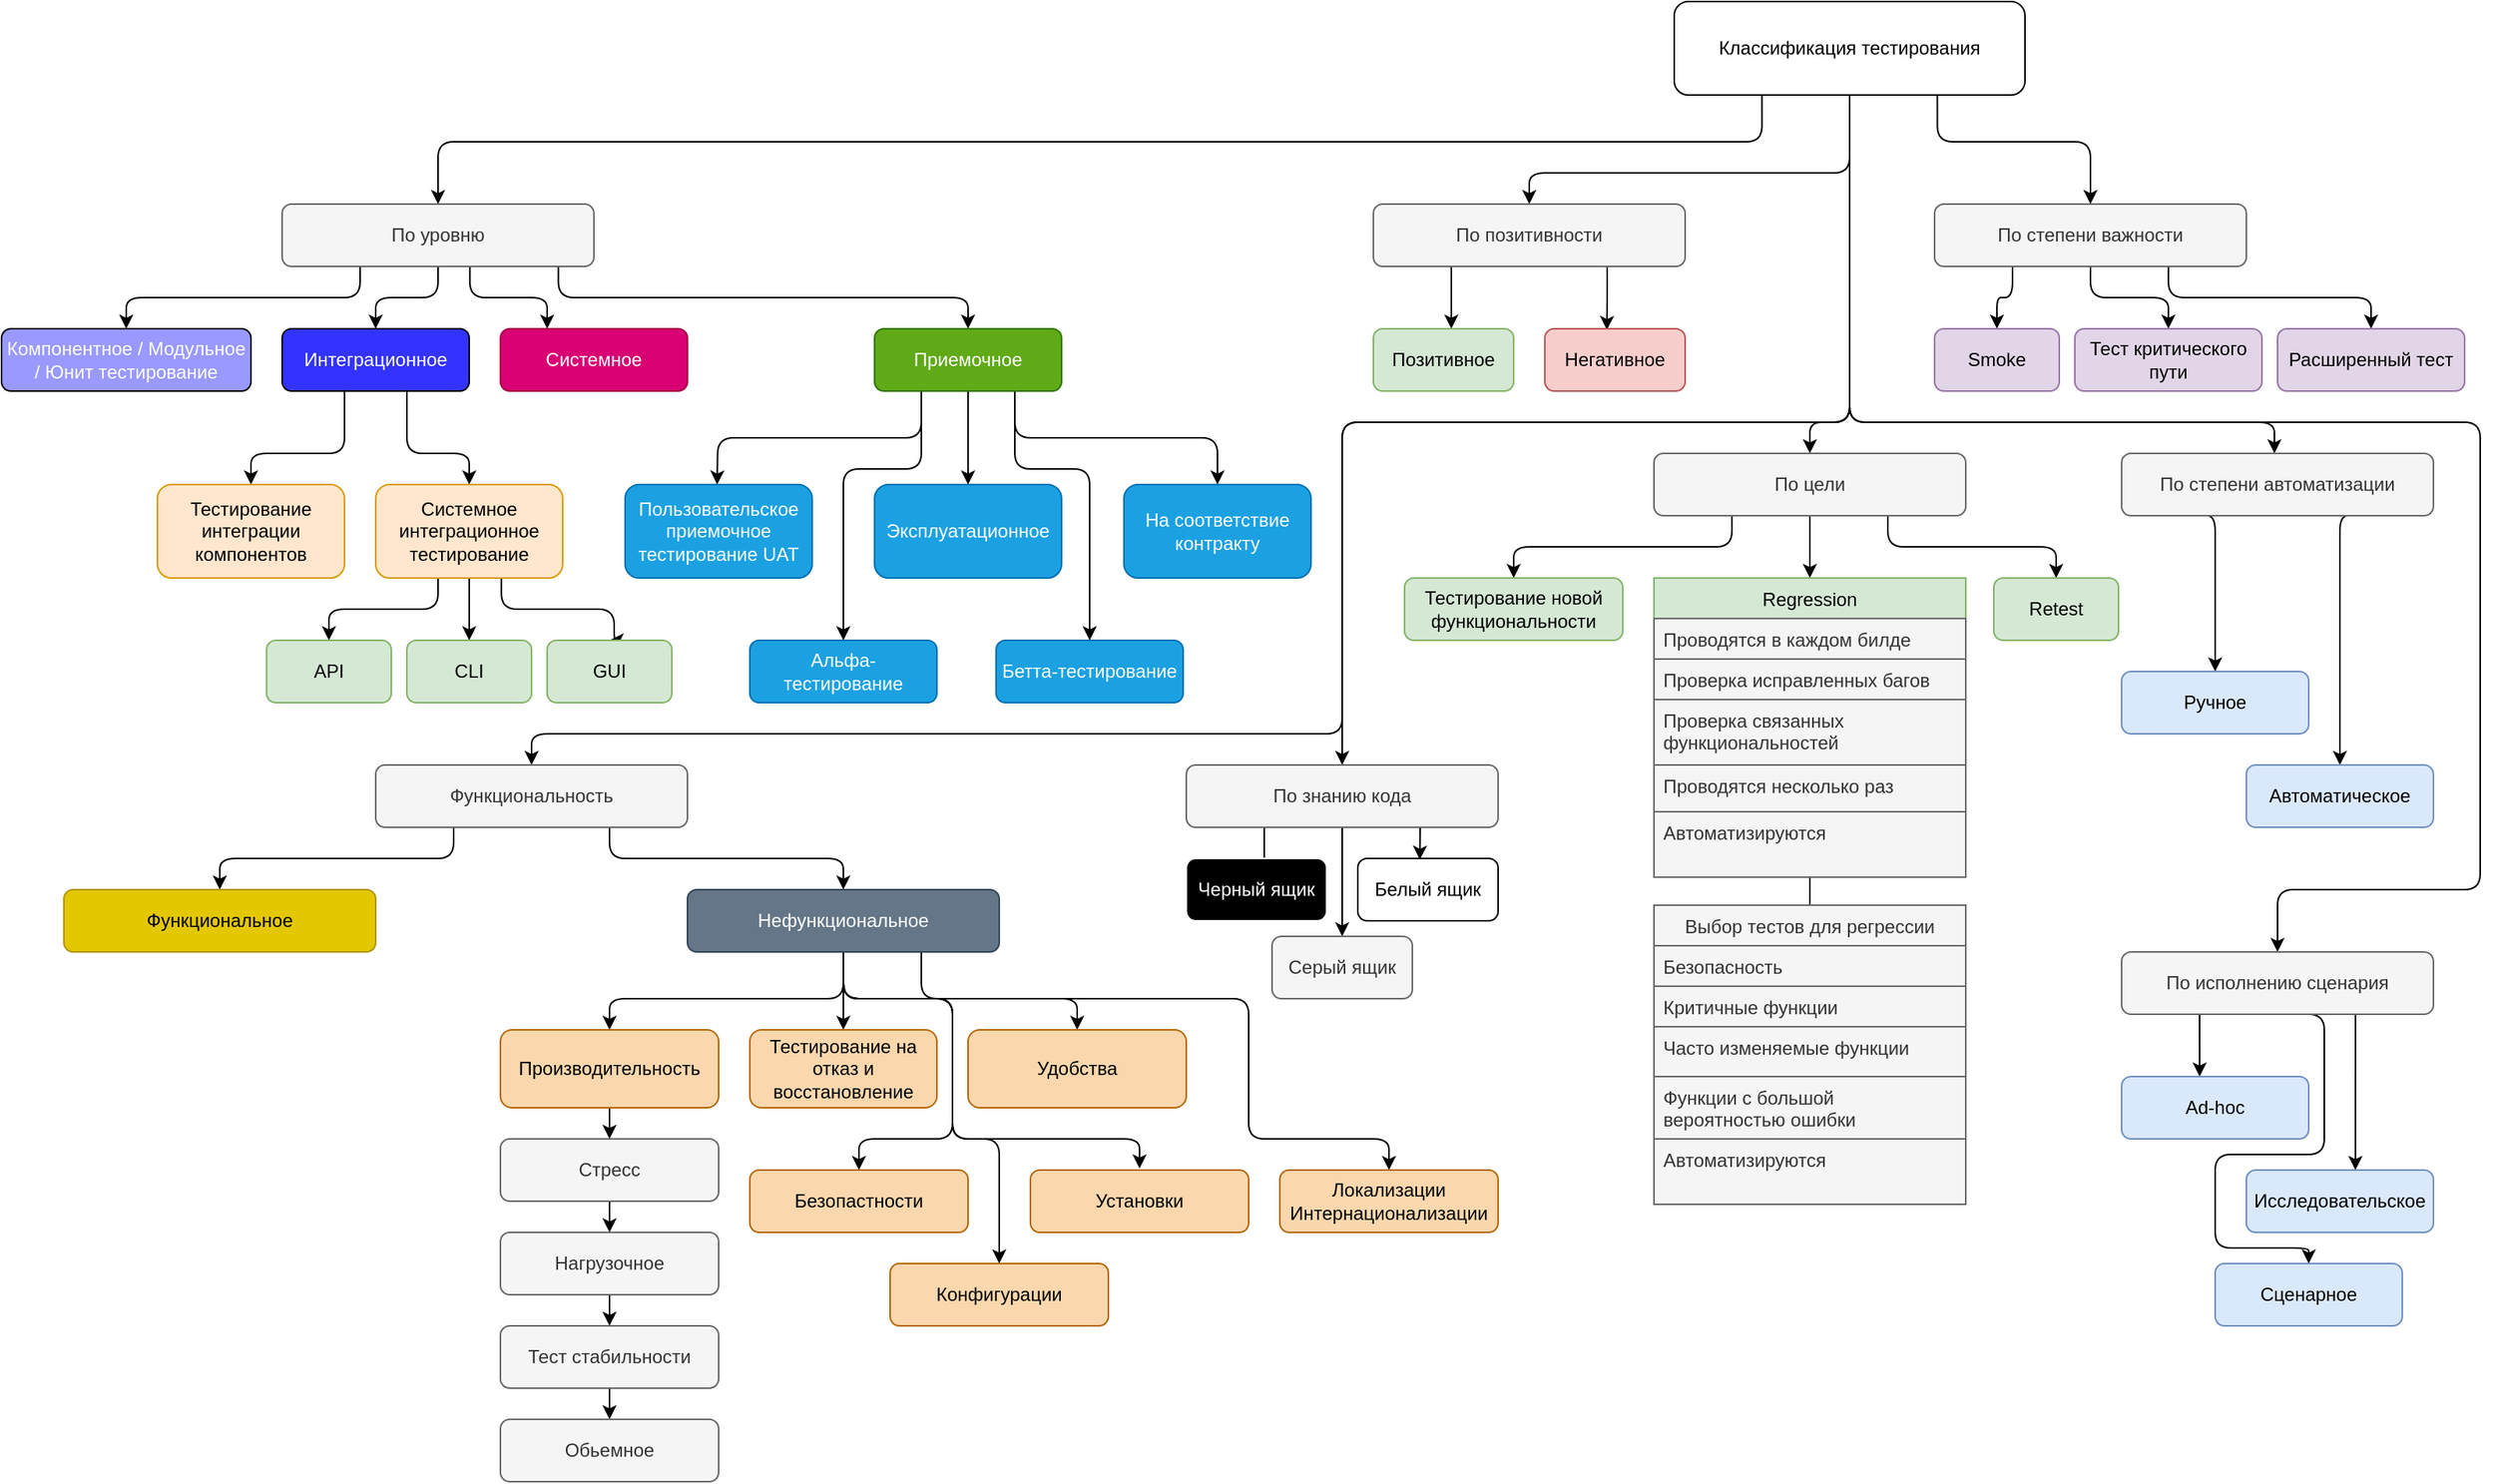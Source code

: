 <mxfile version="20.2.2" type="github">
  <diagram id="81YoFrNnC8OWE1Ijk2aw" name="Page-1">
    <mxGraphModel dx="1830" dy="554" grid="1" gridSize="10" guides="1" tooltips="1" connect="1" arrows="1" fold="1" page="1" pageScale="1" pageWidth="850" pageHeight="1100" math="0" shadow="0">
      <root>
        <mxCell id="0" />
        <mxCell id="1" parent="0" />
        <mxCell id="TF-rLpj3DMXVE8Nql6JV-51" style="edgeStyle=orthogonalEdgeStyle;rounded=1;orthogonalLoop=1;jettySize=auto;html=1;exitX=0.25;exitY=1;exitDx=0;exitDy=0;entryX=0.5;entryY=0;entryDx=0;entryDy=0;fontColor=#FFFFFF;" edge="1" parent="1" source="TF-rLpj3DMXVE8Nql6JV-1" target="TF-rLpj3DMXVE8Nql6JV-2">
          <mxGeometry relative="1" as="geometry">
            <Array as="points">
              <mxPoint x="369" y="120" />
              <mxPoint x="-480" y="120" />
            </Array>
          </mxGeometry>
        </mxCell>
        <mxCell id="TF-rLpj3DMXVE8Nql6JV-52" style="edgeStyle=orthogonalEdgeStyle;rounded=1;orthogonalLoop=1;jettySize=auto;html=1;exitX=0.5;exitY=1;exitDx=0;exitDy=0;entryX=0.5;entryY=0;entryDx=0;entryDy=0;fontColor=#FFFFFF;" edge="1" parent="1" source="TF-rLpj3DMXVE8Nql6JV-1" target="TF-rLpj3DMXVE8Nql6JV-46">
          <mxGeometry relative="1" as="geometry">
            <Array as="points">
              <mxPoint x="426" y="140" />
              <mxPoint x="220" y="140" />
            </Array>
          </mxGeometry>
        </mxCell>
        <mxCell id="TF-rLpj3DMXVE8Nql6JV-60" style="edgeStyle=orthogonalEdgeStyle;rounded=1;orthogonalLoop=1;jettySize=auto;html=1;exitX=0.75;exitY=1;exitDx=0;exitDy=0;fontColor=#FFFFFF;" edge="1" parent="1" source="TF-rLpj3DMXVE8Nql6JV-1" target="TF-rLpj3DMXVE8Nql6JV-53">
          <mxGeometry relative="1" as="geometry">
            <Array as="points">
              <mxPoint x="482" y="120" />
              <mxPoint x="580" y="120" />
            </Array>
          </mxGeometry>
        </mxCell>
        <mxCell id="TF-rLpj3DMXVE8Nql6JV-98" style="edgeStyle=orthogonalEdgeStyle;rounded=1;orthogonalLoop=1;jettySize=auto;html=1;fontColor=#FFFFFF;" edge="1" parent="1" source="TF-rLpj3DMXVE8Nql6JV-1" target="TF-rLpj3DMXVE8Nql6JV-93">
          <mxGeometry relative="1" as="geometry">
            <Array as="points">
              <mxPoint x="426" y="300" />
              <mxPoint x="698" y="300" />
            </Array>
          </mxGeometry>
        </mxCell>
        <mxCell id="TF-rLpj3DMXVE8Nql6JV-115" style="edgeStyle=orthogonalEdgeStyle;rounded=1;orthogonalLoop=1;jettySize=auto;html=1;exitX=0.5;exitY=1;exitDx=0;exitDy=0;fontColor=#FFFFFF;" edge="1" parent="1" source="TF-rLpj3DMXVE8Nql6JV-1" target="TF-rLpj3DMXVE8Nql6JV-109">
          <mxGeometry relative="1" as="geometry">
            <Array as="points">
              <mxPoint x="426" y="300" />
              <mxPoint x="100" y="300" />
            </Array>
          </mxGeometry>
        </mxCell>
        <mxCell id="TF-rLpj3DMXVE8Nql6JV-117" style="edgeStyle=orthogonalEdgeStyle;rounded=1;orthogonalLoop=1;jettySize=auto;html=1;entryX=0.5;entryY=0;entryDx=0;entryDy=0;fontColor=#FFFFFF;" edge="1" parent="1" source="TF-rLpj3DMXVE8Nql6JV-1" target="TF-rLpj3DMXVE8Nql6JV-61">
          <mxGeometry relative="1" as="geometry">
            <Array as="points">
              <mxPoint x="426" y="300" />
              <mxPoint x="400" y="300" />
            </Array>
          </mxGeometry>
        </mxCell>
        <mxCell id="TF-rLpj3DMXVE8Nql6JV-120" style="edgeStyle=orthogonalEdgeStyle;rounded=1;orthogonalLoop=1;jettySize=auto;html=1;entryX=0.5;entryY=0;entryDx=0;entryDy=0;fontColor=#FFFFFF;" edge="1" parent="1" source="TF-rLpj3DMXVE8Nql6JV-1" target="TF-rLpj3DMXVE8Nql6JV-119">
          <mxGeometry relative="1" as="geometry">
            <Array as="points">
              <mxPoint x="426" y="300" />
              <mxPoint x="100" y="300" />
              <mxPoint x="100" y="500" />
              <mxPoint x="-420" y="500" />
            </Array>
          </mxGeometry>
        </mxCell>
        <mxCell id="TF-rLpj3DMXVE8Nql6JV-153" style="edgeStyle=orthogonalEdgeStyle;rounded=1;orthogonalLoop=1;jettySize=auto;html=1;exitX=0.5;exitY=1;exitDx=0;exitDy=0;entryX=0.5;entryY=0;entryDx=0;entryDy=0;fontColor=#FFFFFF;" edge="1" parent="1" source="TF-rLpj3DMXVE8Nql6JV-1" target="TF-rLpj3DMXVE8Nql6JV-148">
          <mxGeometry relative="1" as="geometry">
            <Array as="points">
              <mxPoint x="426" y="300" />
              <mxPoint x="830" y="300" />
              <mxPoint x="830" y="600" />
              <mxPoint x="700" y="600" />
            </Array>
          </mxGeometry>
        </mxCell>
        <mxCell id="TF-rLpj3DMXVE8Nql6JV-1" value="Классификация тестирования" style="rounded=1;whiteSpace=wrap;html=1;" vertex="1" parent="1">
          <mxGeometry x="313" y="30" width="225" height="60" as="geometry" />
        </mxCell>
        <mxCell id="TF-rLpj3DMXVE8Nql6JV-4" value="" style="edgeStyle=orthogonalEdgeStyle;rounded=1;orthogonalLoop=1;jettySize=auto;html=1;exitX=0.25;exitY=1;exitDx=0;exitDy=0;" edge="1" parent="1" source="TF-rLpj3DMXVE8Nql6JV-2" target="TF-rLpj3DMXVE8Nql6JV-3">
          <mxGeometry relative="1" as="geometry" />
        </mxCell>
        <mxCell id="TF-rLpj3DMXVE8Nql6JV-18" style="edgeStyle=orthogonalEdgeStyle;rounded=1;orthogonalLoop=1;jettySize=auto;html=1;exitX=0.5;exitY=1;exitDx=0;exitDy=0;entryX=0.5;entryY=0;entryDx=0;entryDy=0;" edge="1" parent="1" source="TF-rLpj3DMXVE8Nql6JV-2" target="TF-rLpj3DMXVE8Nql6JV-5">
          <mxGeometry relative="1" as="geometry" />
        </mxCell>
        <mxCell id="TF-rLpj3DMXVE8Nql6JV-33" style="edgeStyle=orthogonalEdgeStyle;rounded=1;orthogonalLoop=1;jettySize=auto;html=1;exitX=0.602;exitY=1.006;exitDx=0;exitDy=0;fontColor=#FFFFFF;exitPerimeter=0;" edge="1" parent="1" source="TF-rLpj3DMXVE8Nql6JV-2" target="TF-rLpj3DMXVE8Nql6JV-7">
          <mxGeometry relative="1" as="geometry">
            <Array as="points">
              <mxPoint x="-460" y="220" />
              <mxPoint x="-410" y="220" />
            </Array>
          </mxGeometry>
        </mxCell>
        <mxCell id="TF-rLpj3DMXVE8Nql6JV-34" style="edgeStyle=orthogonalEdgeStyle;rounded=1;orthogonalLoop=1;jettySize=auto;html=1;exitX=0.886;exitY=1.006;exitDx=0;exitDy=0;entryX=0.5;entryY=0;entryDx=0;entryDy=0;fontColor=#FFFFFF;exitPerimeter=0;" edge="1" parent="1" source="TF-rLpj3DMXVE8Nql6JV-2" target="TF-rLpj3DMXVE8Nql6JV-31">
          <mxGeometry relative="1" as="geometry" />
        </mxCell>
        <mxCell id="TF-rLpj3DMXVE8Nql6JV-2" value="По уровню" style="rounded=1;whiteSpace=wrap;html=1;fillColor=#f5f5f5;fontColor=#333333;strokeColor=#666666;" vertex="1" parent="1">
          <mxGeometry x="-580" y="160" width="200" height="40" as="geometry" />
        </mxCell>
        <mxCell id="TF-rLpj3DMXVE8Nql6JV-3" value="Компонентное / Модульное / Юнит тестирование" style="whiteSpace=wrap;html=1;rounded=1;fillColor=#9999FF;fontColor=#FFFFFF;" vertex="1" parent="1">
          <mxGeometry x="-760" y="240" width="160" height="40" as="geometry" />
        </mxCell>
        <mxCell id="TF-rLpj3DMXVE8Nql6JV-21" value="" style="edgeStyle=orthogonalEdgeStyle;rounded=1;orthogonalLoop=1;jettySize=auto;html=1;" edge="1" parent="1" source="TF-rLpj3DMXVE8Nql6JV-5" target="TF-rLpj3DMXVE8Nql6JV-20">
          <mxGeometry relative="1" as="geometry">
            <Array as="points">
              <mxPoint x="-540" y="320" />
              <mxPoint x="-600" y="320" />
            </Array>
          </mxGeometry>
        </mxCell>
        <mxCell id="TF-rLpj3DMXVE8Nql6JV-23" value="" style="edgeStyle=orthogonalEdgeStyle;rounded=1;orthogonalLoop=1;jettySize=auto;html=1;" edge="1" parent="1" source="TF-rLpj3DMXVE8Nql6JV-5" target="TF-rLpj3DMXVE8Nql6JV-22">
          <mxGeometry relative="1" as="geometry">
            <Array as="points">
              <mxPoint x="-500" y="320" />
              <mxPoint x="-460" y="320" />
            </Array>
          </mxGeometry>
        </mxCell>
        <mxCell id="TF-rLpj3DMXVE8Nql6JV-5" value="Интеграционное" style="whiteSpace=wrap;html=1;rounded=1;fillColor=#3333FF;fontColor=#FFFFFF;" vertex="1" parent="1">
          <mxGeometry x="-580" y="240" width="120" height="40" as="geometry" />
        </mxCell>
        <mxCell id="TF-rLpj3DMXVE8Nql6JV-7" value="Системное" style="whiteSpace=wrap;html=1;rounded=1;fillColor=#d80073;fontColor=#ffffff;strokeColor=#A50040;" vertex="1" parent="1">
          <mxGeometry x="-440" y="240" width="120" height="40" as="geometry" />
        </mxCell>
        <mxCell id="TF-rLpj3DMXVE8Nql6JV-9" style="edgeStyle=orthogonalEdgeStyle;rounded=0;orthogonalLoop=1;jettySize=auto;html=1;exitX=0.5;exitY=1;exitDx=0;exitDy=0;" edge="1" parent="1" source="TF-rLpj3DMXVE8Nql6JV-3" target="TF-rLpj3DMXVE8Nql6JV-3">
          <mxGeometry relative="1" as="geometry" />
        </mxCell>
        <mxCell id="TF-rLpj3DMXVE8Nql6JV-20" value="Тестирование интеграции компонентов" style="whiteSpace=wrap;html=1;rounded=1;fillColor=#ffe6cc;strokeColor=#d79b00;" vertex="1" parent="1">
          <mxGeometry x="-660" y="340" width="120" height="60" as="geometry" />
        </mxCell>
        <mxCell id="TF-rLpj3DMXVE8Nql6JV-25" value="" style="edgeStyle=orthogonalEdgeStyle;rounded=1;orthogonalLoop=1;jettySize=auto;html=1;" edge="1" parent="1" source="TF-rLpj3DMXVE8Nql6JV-22" target="TF-rLpj3DMXVE8Nql6JV-24">
          <mxGeometry relative="1" as="geometry">
            <Array as="points">
              <mxPoint x="-480" y="420" />
              <mxPoint x="-550" y="420" />
            </Array>
          </mxGeometry>
        </mxCell>
        <mxCell id="TF-rLpj3DMXVE8Nql6JV-27" value="" style="edgeStyle=orthogonalEdgeStyle;rounded=1;orthogonalLoop=1;jettySize=auto;html=1;fontColor=#FFFFFF;" edge="1" parent="1" source="TF-rLpj3DMXVE8Nql6JV-22" target="TF-rLpj3DMXVE8Nql6JV-26">
          <mxGeometry relative="1" as="geometry" />
        </mxCell>
        <mxCell id="TF-rLpj3DMXVE8Nql6JV-29" style="edgeStyle=orthogonalEdgeStyle;rounded=1;orthogonalLoop=1;jettySize=auto;html=1;exitX=0.672;exitY=0.989;exitDx=0;exitDy=0;entryX=0.5;entryY=0;entryDx=0;entryDy=0;fontColor=#FFFFFF;exitPerimeter=0;" edge="1" parent="1" source="TF-rLpj3DMXVE8Nql6JV-22" target="TF-rLpj3DMXVE8Nql6JV-28">
          <mxGeometry relative="1" as="geometry">
            <Array as="points">
              <mxPoint x="-439" y="420" />
              <mxPoint x="-367" y="420" />
            </Array>
          </mxGeometry>
        </mxCell>
        <mxCell id="TF-rLpj3DMXVE8Nql6JV-22" value="Системное интеграционное тестирование" style="whiteSpace=wrap;html=1;rounded=1;fillColor=#ffe6cc;strokeColor=#d79b00;" vertex="1" parent="1">
          <mxGeometry x="-520" y="340" width="120" height="60" as="geometry" />
        </mxCell>
        <mxCell id="TF-rLpj3DMXVE8Nql6JV-24" value="API" style="whiteSpace=wrap;html=1;rounded=1;fillColor=#d5e8d4;strokeColor=#82b366;" vertex="1" parent="1">
          <mxGeometry x="-590" y="440" width="80" height="40" as="geometry" />
        </mxCell>
        <mxCell id="TF-rLpj3DMXVE8Nql6JV-26" value="CLI" style="whiteSpace=wrap;html=1;rounded=1;fillColor=#d5e8d4;strokeColor=#82b366;" vertex="1" parent="1">
          <mxGeometry x="-500" y="440" width="80" height="40" as="geometry" />
        </mxCell>
        <mxCell id="TF-rLpj3DMXVE8Nql6JV-28" value="GUI" style="whiteSpace=wrap;html=1;rounded=1;fillColor=#d5e8d4;strokeColor=#82b366;" vertex="1" parent="1">
          <mxGeometry x="-410" y="440" width="80" height="40" as="geometry" />
        </mxCell>
        <mxCell id="TF-rLpj3DMXVE8Nql6JV-38" style="edgeStyle=orthogonalEdgeStyle;rounded=1;orthogonalLoop=1;jettySize=auto;html=1;exitX=0.25;exitY=1;exitDx=0;exitDy=0;entryX=0.5;entryY=0;entryDx=0;entryDy=0;fontColor=#FFFFFF;" edge="1" parent="1" source="TF-rLpj3DMXVE8Nql6JV-31">
          <mxGeometry relative="1" as="geometry">
            <mxPoint x="-301.0" y="340" as="targetPoint" />
          </mxGeometry>
        </mxCell>
        <mxCell id="TF-rLpj3DMXVE8Nql6JV-39" style="edgeStyle=orthogonalEdgeStyle;rounded=1;orthogonalLoop=1;jettySize=auto;html=1;exitX=0.5;exitY=1;exitDx=0;exitDy=0;fontColor=#FFFFFF;" edge="1" parent="1" source="TF-rLpj3DMXVE8Nql6JV-31" target="TF-rLpj3DMXVE8Nql6JV-37">
          <mxGeometry relative="1" as="geometry" />
        </mxCell>
        <mxCell id="TF-rLpj3DMXVE8Nql6JV-41" style="edgeStyle=orthogonalEdgeStyle;rounded=1;orthogonalLoop=1;jettySize=auto;html=1;exitX=0.75;exitY=1;exitDx=0;exitDy=0;entryX=0.5;entryY=0;entryDx=0;entryDy=0;fontColor=#FFFFFF;" edge="1" parent="1" source="TF-rLpj3DMXVE8Nql6JV-31" target="TF-rLpj3DMXVE8Nql6JV-40">
          <mxGeometry relative="1" as="geometry" />
        </mxCell>
        <mxCell id="TF-rLpj3DMXVE8Nql6JV-44" style="edgeStyle=orthogonalEdgeStyle;rounded=1;orthogonalLoop=1;jettySize=auto;html=1;exitX=0.25;exitY=1;exitDx=0;exitDy=0;entryX=0.5;entryY=0;entryDx=0;entryDy=0;fontColor=#FFFFFF;" edge="1" parent="1" source="TF-rLpj3DMXVE8Nql6JV-31" target="TF-rLpj3DMXVE8Nql6JV-42">
          <mxGeometry relative="1" as="geometry">
            <Array as="points">
              <mxPoint x="-170" y="330" />
              <mxPoint x="-220" y="330" />
            </Array>
          </mxGeometry>
        </mxCell>
        <mxCell id="TF-rLpj3DMXVE8Nql6JV-45" style="edgeStyle=orthogonalEdgeStyle;rounded=1;orthogonalLoop=1;jettySize=auto;html=1;exitX=0.75;exitY=1;exitDx=0;exitDy=0;entryX=0.5;entryY=0;entryDx=0;entryDy=0;fontColor=#FFFFFF;" edge="1" parent="1" source="TF-rLpj3DMXVE8Nql6JV-31" target="TF-rLpj3DMXVE8Nql6JV-43">
          <mxGeometry relative="1" as="geometry">
            <Array as="points">
              <mxPoint x="-110" y="330" />
              <mxPoint x="-62" y="330" />
            </Array>
          </mxGeometry>
        </mxCell>
        <mxCell id="TF-rLpj3DMXVE8Nql6JV-31" value="Приемочное" style="whiteSpace=wrap;html=1;rounded=1;fillColor=#60a917;fontColor=#ffffff;strokeColor=#2D7600;" vertex="1" parent="1">
          <mxGeometry x="-200" y="240" width="120" height="40" as="geometry" />
        </mxCell>
        <mxCell id="TF-rLpj3DMXVE8Nql6JV-35" value="Пользовательское приемочное тестирование UAT" style="whiteSpace=wrap;html=1;fillColor=#1ba1e2;rounded=1;strokeColor=#006EAF;fontColor=#ffffff;" vertex="1" parent="1">
          <mxGeometry x="-360" y="340" width="120" height="60" as="geometry" />
        </mxCell>
        <mxCell id="TF-rLpj3DMXVE8Nql6JV-37" value="Эксплуатационное" style="whiteSpace=wrap;html=1;fillColor=#1ba1e2;rounded=1;strokeColor=#006EAF;fontColor=#ffffff;" vertex="1" parent="1">
          <mxGeometry x="-200" y="340" width="120" height="60" as="geometry" />
        </mxCell>
        <mxCell id="TF-rLpj3DMXVE8Nql6JV-40" value="На соответствие контракту" style="whiteSpace=wrap;html=1;fillColor=#1ba1e2;rounded=1;strokeColor=#006EAF;fontColor=#ffffff;" vertex="1" parent="1">
          <mxGeometry x="-40" y="340" width="120" height="60" as="geometry" />
        </mxCell>
        <mxCell id="TF-rLpj3DMXVE8Nql6JV-42" value="Альфа-тестирование" style="whiteSpace=wrap;html=1;fillColor=#1ba1e2;rounded=1;strokeColor=#006EAF;fontColor=#ffffff;" vertex="1" parent="1">
          <mxGeometry x="-280" y="440" width="120" height="40" as="geometry" />
        </mxCell>
        <mxCell id="TF-rLpj3DMXVE8Nql6JV-43" value="Бетта-тестирование" style="whiteSpace=wrap;html=1;fillColor=#1ba1e2;rounded=1;strokeColor=#006EAF;fontColor=#ffffff;" vertex="1" parent="1">
          <mxGeometry x="-122" y="440" width="120" height="40" as="geometry" />
        </mxCell>
        <mxCell id="TF-rLpj3DMXVE8Nql6JV-48" value="" style="edgeStyle=orthogonalEdgeStyle;rounded=1;orthogonalLoop=1;jettySize=auto;html=1;fontColor=#FFFFFF;exitX=0.25;exitY=1;exitDx=0;exitDy=0;" edge="1" parent="1" source="TF-rLpj3DMXVE8Nql6JV-46" target="TF-rLpj3DMXVE8Nql6JV-47">
          <mxGeometry relative="1" as="geometry">
            <Array as="points">
              <mxPoint x="170" y="230" />
              <mxPoint x="170" y="230" />
            </Array>
          </mxGeometry>
        </mxCell>
        <mxCell id="TF-rLpj3DMXVE8Nql6JV-103" style="edgeStyle=orthogonalEdgeStyle;rounded=1;orthogonalLoop=1;jettySize=auto;html=1;exitX=0.75;exitY=1;exitDx=0;exitDy=0;entryX=0.442;entryY=0.02;entryDx=0;entryDy=0;entryPerimeter=0;fontColor=#FFFFFF;" edge="1" parent="1" source="TF-rLpj3DMXVE8Nql6JV-46" target="TF-rLpj3DMXVE8Nql6JV-49">
          <mxGeometry relative="1" as="geometry" />
        </mxCell>
        <mxCell id="TF-rLpj3DMXVE8Nql6JV-46" value="По позитивности" style="rounded=1;whiteSpace=wrap;html=1;fillColor=#f5f5f5;fontColor=#333333;strokeColor=#666666;" vertex="1" parent="1">
          <mxGeometry x="120" y="160" width="200" height="40" as="geometry" />
        </mxCell>
        <mxCell id="TF-rLpj3DMXVE8Nql6JV-47" value="Позитивное" style="whiteSpace=wrap;html=1;fillColor=#d5e8d4;strokeColor=#82b366;rounded=1;" vertex="1" parent="1">
          <mxGeometry x="120" y="240" width="90" height="40" as="geometry" />
        </mxCell>
        <mxCell id="TF-rLpj3DMXVE8Nql6JV-49" value="Негативное" style="whiteSpace=wrap;html=1;fillColor=#f8cecc;strokeColor=#b85450;rounded=1;" vertex="1" parent="1">
          <mxGeometry x="230" y="240" width="90" height="40" as="geometry" />
        </mxCell>
        <mxCell id="TF-rLpj3DMXVE8Nql6JV-58" style="edgeStyle=orthogonalEdgeStyle;rounded=1;orthogonalLoop=1;jettySize=auto;html=1;exitX=0.5;exitY=1;exitDx=0;exitDy=0;entryX=0.5;entryY=0;entryDx=0;entryDy=0;fontColor=#FFFFFF;" edge="1" parent="1" source="TF-rLpj3DMXVE8Nql6JV-53" target="TF-rLpj3DMXVE8Nql6JV-55">
          <mxGeometry relative="1" as="geometry" />
        </mxCell>
        <mxCell id="TF-rLpj3DMXVE8Nql6JV-59" style="edgeStyle=orthogonalEdgeStyle;rounded=1;orthogonalLoop=1;jettySize=auto;html=1;exitX=0.75;exitY=1;exitDx=0;exitDy=0;fontColor=#FFFFFF;" edge="1" parent="1" source="TF-rLpj3DMXVE8Nql6JV-53" target="TF-rLpj3DMXVE8Nql6JV-56">
          <mxGeometry relative="1" as="geometry" />
        </mxCell>
        <mxCell id="TF-rLpj3DMXVE8Nql6JV-104" style="edgeStyle=orthogonalEdgeStyle;rounded=1;orthogonalLoop=1;jettySize=auto;html=1;exitX=0.25;exitY=1;exitDx=0;exitDy=0;entryX=0.5;entryY=0;entryDx=0;entryDy=0;fontColor=#FFFFFF;" edge="1" parent="1" source="TF-rLpj3DMXVE8Nql6JV-53" target="TF-rLpj3DMXVE8Nql6JV-54">
          <mxGeometry relative="1" as="geometry" />
        </mxCell>
        <mxCell id="TF-rLpj3DMXVE8Nql6JV-53" value="По степени важности" style="rounded=1;whiteSpace=wrap;html=1;fillColor=#f5f5f5;fontColor=#333333;strokeColor=#666666;" vertex="1" parent="1">
          <mxGeometry x="480" y="160" width="200" height="40" as="geometry" />
        </mxCell>
        <mxCell id="TF-rLpj3DMXVE8Nql6JV-54" value="Smoke" style="whiteSpace=wrap;html=1;fillColor=#e1d5e7;strokeColor=#9673a6;rounded=1;" vertex="1" parent="1">
          <mxGeometry x="480" y="240" width="80" height="40" as="geometry" />
        </mxCell>
        <mxCell id="TF-rLpj3DMXVE8Nql6JV-55" value="Тест критического пути" style="whiteSpace=wrap;html=1;fillColor=#e1d5e7;strokeColor=#9673a6;rounded=1;" vertex="1" parent="1">
          <mxGeometry x="570" y="240" width="120" height="40" as="geometry" />
        </mxCell>
        <mxCell id="TF-rLpj3DMXVE8Nql6JV-56" value="Расширенный тест" style="whiteSpace=wrap;html=1;fillColor=#e1d5e7;strokeColor=#9673a6;rounded=1;" vertex="1" parent="1">
          <mxGeometry x="700" y="240" width="120" height="40" as="geometry" />
        </mxCell>
        <mxCell id="TF-rLpj3DMXVE8Nql6JV-64" style="edgeStyle=orthogonalEdgeStyle;rounded=1;orthogonalLoop=1;jettySize=auto;html=1;exitX=0.25;exitY=1;exitDx=0;exitDy=0;entryX=0.5;entryY=0;entryDx=0;entryDy=0;fontColor=#FFFFFF;" edge="1" parent="1" source="TF-rLpj3DMXVE8Nql6JV-61" target="TF-rLpj3DMXVE8Nql6JV-62">
          <mxGeometry relative="1" as="geometry" />
        </mxCell>
        <mxCell id="TF-rLpj3DMXVE8Nql6JV-90" style="edgeStyle=orthogonalEdgeStyle;rounded=1;orthogonalLoop=1;jettySize=auto;html=1;exitX=0.75;exitY=1;exitDx=0;exitDy=0;fontColor=#FFFFFF;entryX=0.5;entryY=0;entryDx=0;entryDy=0;" edge="1" parent="1" source="TF-rLpj3DMXVE8Nql6JV-61" target="TF-rLpj3DMXVE8Nql6JV-91">
          <mxGeometry relative="1" as="geometry">
            <mxPoint x="620" y="400.0" as="targetPoint" />
          </mxGeometry>
        </mxCell>
        <mxCell id="TF-rLpj3DMXVE8Nql6JV-118" style="edgeStyle=orthogonalEdgeStyle;rounded=1;orthogonalLoop=1;jettySize=auto;html=1;exitX=0.5;exitY=1;exitDx=0;exitDy=0;fontColor=#FFFFFF;" edge="1" parent="1" source="TF-rLpj3DMXVE8Nql6JV-61" target="TF-rLpj3DMXVE8Nql6JV-70">
          <mxGeometry relative="1" as="geometry" />
        </mxCell>
        <mxCell id="TF-rLpj3DMXVE8Nql6JV-61" value="По цели" style="rounded=1;whiteSpace=wrap;html=1;fillColor=#f5f5f5;fontColor=#333333;strokeColor=#666666;" vertex="1" parent="1">
          <mxGeometry x="300" y="320" width="200" height="40" as="geometry" />
        </mxCell>
        <mxCell id="TF-rLpj3DMXVE8Nql6JV-62" value="Тестирование новой функциональности" style="whiteSpace=wrap;html=1;fillColor=#d5e8d4;strokeColor=#82b366;rounded=1;" vertex="1" parent="1">
          <mxGeometry x="140" y="400" width="140" height="40" as="geometry" />
        </mxCell>
        <mxCell id="TF-rLpj3DMXVE8Nql6JV-77" value="" style="edgeStyle=orthogonalEdgeStyle;rounded=1;orthogonalLoop=1;jettySize=auto;html=1;fontColor=#FFFFFF;" edge="1" parent="1" source="TF-rLpj3DMXVE8Nql6JV-70">
          <mxGeometry relative="1" as="geometry">
            <mxPoint x="400.048" y="610" as="targetPoint" />
          </mxGeometry>
        </mxCell>
        <mxCell id="TF-rLpj3DMXVE8Nql6JV-70" value="Regression" style="swimlane;fontStyle=0;childLayout=stackLayout;horizontal=1;startSize=26;fillColor=#d5e8d4;horizontalStack=0;resizeParent=1;resizeParentMax=0;resizeLast=0;collapsible=1;marginBottom=0;strokeColor=#82b366;" vertex="1" parent="1">
          <mxGeometry x="300" y="400" width="200" height="192" as="geometry">
            <mxRectangle x="320" y="400" width="100" height="30" as="alternateBounds" />
          </mxGeometry>
        </mxCell>
        <mxCell id="TF-rLpj3DMXVE8Nql6JV-71" value="Проводятся в каждом билде" style="text;align=left;verticalAlign=top;spacingLeft=4;spacingRight=4;overflow=hidden;rotatable=0;points=[[0,0.5],[1,0.5]];portConstraint=eastwest;fillColor=#f5f5f5;fontColor=#333333;strokeColor=#666666;" vertex="1" parent="TF-rLpj3DMXVE8Nql6JV-70">
          <mxGeometry y="26" width="200" height="26" as="geometry" />
        </mxCell>
        <mxCell id="TF-rLpj3DMXVE8Nql6JV-72" value="Проверка исправленных багов" style="text;align=left;verticalAlign=top;spacingLeft=4;spacingRight=4;overflow=hidden;rotatable=0;points=[[0,0.5],[1,0.5]];portConstraint=eastwest;fillColor=#f5f5f5;fontColor=#333333;strokeColor=#666666;" vertex="1" parent="TF-rLpj3DMXVE8Nql6JV-70">
          <mxGeometry y="52" width="200" height="26" as="geometry" />
        </mxCell>
        <mxCell id="TF-rLpj3DMXVE8Nql6JV-73" value="Проверка связанных &#xa;функциональностей" style="text;align=left;verticalAlign=top;spacingLeft=4;spacingRight=4;overflow=hidden;rotatable=0;points=[[0,0.5],[1,0.5]];portConstraint=eastwest;fillColor=#f5f5f5;fontColor=#333333;strokeColor=#666666;" vertex="1" parent="TF-rLpj3DMXVE8Nql6JV-70">
          <mxGeometry y="78" width="200" height="42" as="geometry" />
        </mxCell>
        <mxCell id="TF-rLpj3DMXVE8Nql6JV-74" value="Проводятся несколько раз" style="text;align=left;verticalAlign=top;spacingLeft=4;spacingRight=4;overflow=hidden;rotatable=0;points=[[0,0.5],[1,0.5]];portConstraint=eastwest;fillColor=#f5f5f5;fontColor=#333333;strokeColor=#666666;" vertex="1" parent="TF-rLpj3DMXVE8Nql6JV-70">
          <mxGeometry y="120" width="200" height="30" as="geometry" />
        </mxCell>
        <mxCell id="TF-rLpj3DMXVE8Nql6JV-75" value="Автоматизируются" style="text;align=left;verticalAlign=top;spacingLeft=4;spacingRight=4;overflow=hidden;rotatable=0;points=[[0,0.5],[1,0.5]];portConstraint=eastwest;fillColor=#f5f5f5;fontColor=#333333;strokeColor=#666666;" vertex="1" parent="TF-rLpj3DMXVE8Nql6JV-70">
          <mxGeometry y="150" width="200" height="42" as="geometry" />
        </mxCell>
        <mxCell id="TF-rLpj3DMXVE8Nql6JV-84" value="Выбор тестов для регрессии" style="swimlane;fontStyle=0;childLayout=stackLayout;horizontal=1;startSize=26;fillColor=#f5f5f5;horizontalStack=0;resizeParent=1;resizeParentMax=0;resizeLast=0;collapsible=1;marginBottom=0;fontColor=#333333;strokeColor=#666666;" vertex="1" parent="1">
          <mxGeometry x="300" y="610" width="200" height="192" as="geometry">
            <mxRectangle x="320" y="400" width="100" height="30" as="alternateBounds" />
          </mxGeometry>
        </mxCell>
        <mxCell id="TF-rLpj3DMXVE8Nql6JV-85" value="Безопасность" style="text;align=left;verticalAlign=top;spacingLeft=4;spacingRight=4;overflow=hidden;rotatable=0;points=[[0,0.5],[1,0.5]];portConstraint=eastwest;fillColor=#f5f5f5;fontColor=#333333;strokeColor=#666666;" vertex="1" parent="TF-rLpj3DMXVE8Nql6JV-84">
          <mxGeometry y="26" width="200" height="26" as="geometry" />
        </mxCell>
        <mxCell id="TF-rLpj3DMXVE8Nql6JV-86" value="Критичные функции" style="text;align=left;verticalAlign=top;spacingLeft=4;spacingRight=4;overflow=hidden;rotatable=0;points=[[0,0.5],[1,0.5]];portConstraint=eastwest;fillColor=#f5f5f5;fontColor=#333333;strokeColor=#666666;" vertex="1" parent="TF-rLpj3DMXVE8Nql6JV-84">
          <mxGeometry y="52" width="200" height="26" as="geometry" />
        </mxCell>
        <mxCell id="TF-rLpj3DMXVE8Nql6JV-87" value="Часто изменяемые функции" style="text;align=left;verticalAlign=top;spacingLeft=4;spacingRight=4;overflow=hidden;rotatable=0;points=[[0,0.5],[1,0.5]];portConstraint=eastwest;fillColor=#f5f5f5;fontColor=#333333;strokeColor=#666666;" vertex="1" parent="TF-rLpj3DMXVE8Nql6JV-84">
          <mxGeometry y="78" width="200" height="32" as="geometry" />
        </mxCell>
        <mxCell id="TF-rLpj3DMXVE8Nql6JV-88" value="Функции с большой вероятностью ошибки" style="text;align=left;verticalAlign=top;spacingLeft=4;spacingRight=4;overflow=hidden;rotatable=0;points=[[0,0.5],[1,0.5]];portConstraint=eastwest;fillColor=#f5f5f5;fontColor=#333333;strokeColor=#666666;whiteSpace=wrap;" vertex="1" parent="TF-rLpj3DMXVE8Nql6JV-84">
          <mxGeometry y="110" width="200" height="40" as="geometry" />
        </mxCell>
        <mxCell id="TF-rLpj3DMXVE8Nql6JV-89" value="Автоматизируются" style="text;align=left;verticalAlign=top;spacingLeft=4;spacingRight=4;overflow=hidden;rotatable=0;points=[[0,0.5],[1,0.5]];portConstraint=eastwest;fillColor=#f5f5f5;fontColor=#333333;strokeColor=#666666;" vertex="1" parent="TF-rLpj3DMXVE8Nql6JV-84">
          <mxGeometry y="150" width="200" height="42" as="geometry" />
        </mxCell>
        <mxCell id="TF-rLpj3DMXVE8Nql6JV-91" value="Retest" style="rounded=1;whiteSpace=wrap;html=1;fillColor=#d5e8d4;strokeColor=#82b366;" vertex="1" parent="1">
          <mxGeometry x="518" y="400" width="80" height="40" as="geometry" />
        </mxCell>
        <mxCell id="TF-rLpj3DMXVE8Nql6JV-105" style="edgeStyle=orthogonalEdgeStyle;rounded=1;orthogonalLoop=1;jettySize=auto;html=1;exitX=0.75;exitY=1;exitDx=0;exitDy=0;entryX=0.5;entryY=0;entryDx=0;entryDy=0;fontColor=#FFFFFF;" edge="1" parent="1" source="TF-rLpj3DMXVE8Nql6JV-93" target="TF-rLpj3DMXVE8Nql6JV-95">
          <mxGeometry relative="1" as="geometry">
            <Array as="points">
              <mxPoint x="740" y="360" />
            </Array>
          </mxGeometry>
        </mxCell>
        <mxCell id="TF-rLpj3DMXVE8Nql6JV-106" style="edgeStyle=orthogonalEdgeStyle;rounded=1;orthogonalLoop=1;jettySize=auto;html=1;exitX=0.25;exitY=1;exitDx=0;exitDy=0;fontColor=#FFFFFF;" edge="1" parent="1" source="TF-rLpj3DMXVE8Nql6JV-93" target="TF-rLpj3DMXVE8Nql6JV-94">
          <mxGeometry relative="1" as="geometry">
            <Array as="points">
              <mxPoint x="660" y="360" />
            </Array>
          </mxGeometry>
        </mxCell>
        <mxCell id="TF-rLpj3DMXVE8Nql6JV-93" value="По степени автоматизации" style="rounded=1;whiteSpace=wrap;html=1;fillColor=#f5f5f5;fontColor=#333333;strokeColor=#666666;" vertex="1" parent="1">
          <mxGeometry x="600" y="320" width="200" height="40" as="geometry" />
        </mxCell>
        <mxCell id="TF-rLpj3DMXVE8Nql6JV-94" value="Ручное" style="whiteSpace=wrap;html=1;fillColor=#dae8fc;strokeColor=#6c8ebf;rounded=1;" vertex="1" parent="1">
          <mxGeometry x="600" y="460" width="120" height="40" as="geometry" />
        </mxCell>
        <mxCell id="TF-rLpj3DMXVE8Nql6JV-95" value="Автоматическое" style="whiteSpace=wrap;html=1;fillColor=#dae8fc;strokeColor=#6c8ebf;rounded=1;" vertex="1" parent="1">
          <mxGeometry x="680" y="520" width="120" height="40" as="geometry" />
        </mxCell>
        <mxCell id="TF-rLpj3DMXVE8Nql6JV-107" value="" style="edgeStyle=orthogonalEdgeStyle;rounded=1;orthogonalLoop=1;jettySize=auto;html=1;fontColor=#FFFFFF;exitX=0.25;exitY=1;exitDx=0;exitDy=0;" edge="1" parent="1" source="TF-rLpj3DMXVE8Nql6JV-109">
          <mxGeometry relative="1" as="geometry">
            <Array as="points">
              <mxPoint x="50" y="590" />
              <mxPoint x="50" y="590" />
            </Array>
            <mxPoint x="50.0" y="600" as="targetPoint" />
          </mxGeometry>
        </mxCell>
        <mxCell id="TF-rLpj3DMXVE8Nql6JV-108" style="edgeStyle=orthogonalEdgeStyle;rounded=1;orthogonalLoop=1;jettySize=auto;html=1;exitX=0.75;exitY=1;exitDx=0;exitDy=0;entryX=0.442;entryY=0.02;entryDx=0;entryDy=0;entryPerimeter=0;fontColor=#FFFFFF;" edge="1" parent="1" source="TF-rLpj3DMXVE8Nql6JV-109" target="TF-rLpj3DMXVE8Nql6JV-111">
          <mxGeometry relative="1" as="geometry" />
        </mxCell>
        <mxCell id="TF-rLpj3DMXVE8Nql6JV-114" style="edgeStyle=orthogonalEdgeStyle;rounded=1;orthogonalLoop=1;jettySize=auto;html=1;exitX=0.5;exitY=1;exitDx=0;exitDy=0;entryX=0.5;entryY=0;entryDx=0;entryDy=0;fontColor=#FFFFFF;" edge="1" parent="1" source="TF-rLpj3DMXVE8Nql6JV-109" target="TF-rLpj3DMXVE8Nql6JV-113">
          <mxGeometry relative="1" as="geometry" />
        </mxCell>
        <mxCell id="TF-rLpj3DMXVE8Nql6JV-109" value="По знанию кода" style="rounded=1;whiteSpace=wrap;html=1;fillColor=#f5f5f5;fontColor=#333333;strokeColor=#666666;" vertex="1" parent="1">
          <mxGeometry y="520" width="200" height="40" as="geometry" />
        </mxCell>
        <mxCell id="TF-rLpj3DMXVE8Nql6JV-111" value="Белый ящик" style="whiteSpace=wrap;html=1;rounded=1;" vertex="1" parent="1">
          <mxGeometry x="110" y="580" width="90" height="40" as="geometry" />
        </mxCell>
        <mxCell id="TF-rLpj3DMXVE8Nql6JV-112" value="Черный ящик" style="whiteSpace=wrap;html=1;rounded=1;fillColor=#000000;strokeColor=#FFFFFF;fontColor=#FFFFFF;" vertex="1" parent="1">
          <mxGeometry y="580" width="90" height="40" as="geometry" />
        </mxCell>
        <mxCell id="TF-rLpj3DMXVE8Nql6JV-113" value="Серый ящик" style="whiteSpace=wrap;html=1;rounded=1;fillColor=#f5f5f5;strokeColor=#666666;fontColor=#333333;" vertex="1" parent="1">
          <mxGeometry x="55" y="630" width="90" height="40" as="geometry" />
        </mxCell>
        <mxCell id="TF-rLpj3DMXVE8Nql6JV-123" style="edgeStyle=orthogonalEdgeStyle;rounded=1;orthogonalLoop=1;jettySize=auto;html=1;exitX=0.25;exitY=1;exitDx=0;exitDy=0;entryX=0.5;entryY=0;entryDx=0;entryDy=0;fontColor=#FFFFFF;" edge="1" parent="1" source="TF-rLpj3DMXVE8Nql6JV-119" target="TF-rLpj3DMXVE8Nql6JV-121">
          <mxGeometry relative="1" as="geometry" />
        </mxCell>
        <mxCell id="TF-rLpj3DMXVE8Nql6JV-124" style="edgeStyle=orthogonalEdgeStyle;rounded=1;orthogonalLoop=1;jettySize=auto;html=1;exitX=0.75;exitY=1;exitDx=0;exitDy=0;entryX=0.5;entryY=0;entryDx=0;entryDy=0;fontColor=#FFFFFF;" edge="1" parent="1" source="TF-rLpj3DMXVE8Nql6JV-119" target="TF-rLpj3DMXVE8Nql6JV-122">
          <mxGeometry relative="1" as="geometry" />
        </mxCell>
        <mxCell id="TF-rLpj3DMXVE8Nql6JV-119" value="Функциональность" style="rounded=1;whiteSpace=wrap;html=1;fillColor=#f5f5f5;fontColor=#333333;strokeColor=#666666;" vertex="1" parent="1">
          <mxGeometry x="-520" y="520" width="200" height="40" as="geometry" />
        </mxCell>
        <mxCell id="TF-rLpj3DMXVE8Nql6JV-121" value="Функциональное" style="rounded=1;whiteSpace=wrap;html=1;fillColor=#e3c800;fontColor=#000000;strokeColor=#B09500;" vertex="1" parent="1">
          <mxGeometry x="-720" y="600" width="200" height="40" as="geometry" />
        </mxCell>
        <mxCell id="TF-rLpj3DMXVE8Nql6JV-126" value="" style="edgeStyle=orthogonalEdgeStyle;rounded=1;orthogonalLoop=1;jettySize=auto;html=1;fontColor=#FFFFFF;" edge="1" parent="1" source="TF-rLpj3DMXVE8Nql6JV-122" target="TF-rLpj3DMXVE8Nql6JV-125">
          <mxGeometry relative="1" as="geometry" />
        </mxCell>
        <mxCell id="TF-rLpj3DMXVE8Nql6JV-128" value="" style="edgeStyle=orthogonalEdgeStyle;rounded=1;orthogonalLoop=1;jettySize=auto;html=1;fontColor=#FFFFFF;" edge="1" parent="1" source="TF-rLpj3DMXVE8Nql6JV-122" target="TF-rLpj3DMXVE8Nql6JV-127">
          <mxGeometry relative="1" as="geometry">
            <Array as="points">
              <mxPoint x="-220" y="670" />
              <mxPoint x="-370" y="670" />
            </Array>
          </mxGeometry>
        </mxCell>
        <mxCell id="TF-rLpj3DMXVE8Nql6JV-139" style="edgeStyle=orthogonalEdgeStyle;rounded=1;orthogonalLoop=1;jettySize=auto;html=1;exitX=0.5;exitY=1;exitDx=0;exitDy=0;entryX=0.5;entryY=0;entryDx=0;entryDy=0;fontColor=#FFFFFF;" edge="1" parent="1" source="TF-rLpj3DMXVE8Nql6JV-122" target="TF-rLpj3DMXVE8Nql6JV-138">
          <mxGeometry relative="1" as="geometry">
            <Array as="points">
              <mxPoint x="-220" y="670" />
              <mxPoint x="-70" y="670" />
            </Array>
          </mxGeometry>
        </mxCell>
        <mxCell id="TF-rLpj3DMXVE8Nql6JV-141" style="edgeStyle=orthogonalEdgeStyle;rounded=1;orthogonalLoop=1;jettySize=auto;html=1;entryX=0.5;entryY=0;entryDx=0;entryDy=0;fontColor=#FFFFFF;" edge="1" parent="1" source="TF-rLpj3DMXVE8Nql6JV-122" target="TF-rLpj3DMXVE8Nql6JV-140">
          <mxGeometry relative="1" as="geometry">
            <Array as="points">
              <mxPoint x="-220" y="670" />
              <mxPoint x="-150" y="670" />
              <mxPoint x="-150" y="760" />
            </Array>
          </mxGeometry>
        </mxCell>
        <mxCell id="TF-rLpj3DMXVE8Nql6JV-143" style="edgeStyle=orthogonalEdgeStyle;rounded=1;orthogonalLoop=1;jettySize=auto;html=1;fontColor=#FFFFFF;exitX=0.5;exitY=1;exitDx=0;exitDy=0;" edge="1" parent="1" source="TF-rLpj3DMXVE8Nql6JV-122">
          <mxGeometry relative="1" as="geometry">
            <mxPoint x="-30" y="779" as="targetPoint" />
            <Array as="points">
              <mxPoint x="-220" y="670" />
              <mxPoint x="-150" y="670" />
              <mxPoint x="-150" y="760" />
              <mxPoint x="-30" y="760" />
            </Array>
          </mxGeometry>
        </mxCell>
        <mxCell id="TF-rLpj3DMXVE8Nql6JV-145" style="edgeStyle=orthogonalEdgeStyle;rounded=1;orthogonalLoop=1;jettySize=auto;html=1;fontColor=#FFFFFF;exitX=0.5;exitY=1;exitDx=0;exitDy=0;entryX=0.5;entryY=0;entryDx=0;entryDy=0;" edge="1" parent="1" source="TF-rLpj3DMXVE8Nql6JV-122" target="TF-rLpj3DMXVE8Nql6JV-144">
          <mxGeometry relative="1" as="geometry">
            <Array as="points">
              <mxPoint x="-220" y="670" />
              <mxPoint x="-150" y="670" />
              <mxPoint x="-150" y="760" />
              <mxPoint x="-120" y="760" />
            </Array>
          </mxGeometry>
        </mxCell>
        <mxCell id="TF-rLpj3DMXVE8Nql6JV-147" style="edgeStyle=orthogonalEdgeStyle;rounded=1;orthogonalLoop=1;jettySize=auto;html=1;exitX=0.75;exitY=1;exitDx=0;exitDy=0;entryX=0.5;entryY=0;entryDx=0;entryDy=0;fontColor=#FFFFFF;" edge="1" parent="1" source="TF-rLpj3DMXVE8Nql6JV-122" target="TF-rLpj3DMXVE8Nql6JV-146">
          <mxGeometry relative="1" as="geometry">
            <Array as="points">
              <mxPoint x="-170" y="670" />
              <mxPoint x="40" y="670" />
              <mxPoint x="40" y="760" />
              <mxPoint x="130" y="760" />
            </Array>
          </mxGeometry>
        </mxCell>
        <mxCell id="TF-rLpj3DMXVE8Nql6JV-122" value="Нефункциональное" style="rounded=1;whiteSpace=wrap;html=1;fillColor=#647687;fontColor=#ffffff;strokeColor=#314354;" vertex="1" parent="1">
          <mxGeometry x="-320" y="600" width="200" height="40" as="geometry" />
        </mxCell>
        <mxCell id="TF-rLpj3DMXVE8Nql6JV-125" value="Тестирование на отказ и восстановление" style="whiteSpace=wrap;html=1;fillColor=#fad7ac;strokeColor=#b46504;rounded=1;" vertex="1" parent="1">
          <mxGeometry x="-280" y="690" width="120" height="50" as="geometry" />
        </mxCell>
        <mxCell id="TF-rLpj3DMXVE8Nql6JV-130" value="" style="edgeStyle=orthogonalEdgeStyle;rounded=1;orthogonalLoop=1;jettySize=auto;html=1;fontColor=#FFFFFF;" edge="1" parent="1" source="TF-rLpj3DMXVE8Nql6JV-127" target="TF-rLpj3DMXVE8Nql6JV-129">
          <mxGeometry relative="1" as="geometry" />
        </mxCell>
        <mxCell id="TF-rLpj3DMXVE8Nql6JV-127" value="Производительность" style="whiteSpace=wrap;html=1;fillColor=#fad7ac;strokeColor=#b46504;rounded=1;" vertex="1" parent="1">
          <mxGeometry x="-440" y="690" width="140" height="50" as="geometry" />
        </mxCell>
        <mxCell id="TF-rLpj3DMXVE8Nql6JV-132" style="edgeStyle=orthogonalEdgeStyle;rounded=1;orthogonalLoop=1;jettySize=auto;html=1;exitX=0.5;exitY=1;exitDx=0;exitDy=0;entryX=0.5;entryY=0;entryDx=0;entryDy=0;fontColor=#FFFFFF;" edge="1" parent="1" source="TF-rLpj3DMXVE8Nql6JV-129" target="TF-rLpj3DMXVE8Nql6JV-131">
          <mxGeometry relative="1" as="geometry" />
        </mxCell>
        <mxCell id="TF-rLpj3DMXVE8Nql6JV-129" value="Стресс" style="rounded=1;whiteSpace=wrap;html=1;fillColor=#f5f5f5;strokeColor=#666666;fontColor=#333333;" vertex="1" parent="1">
          <mxGeometry x="-440" y="760" width="140" height="40" as="geometry" />
        </mxCell>
        <mxCell id="TF-rLpj3DMXVE8Nql6JV-135" value="" style="edgeStyle=orthogonalEdgeStyle;rounded=1;orthogonalLoop=1;jettySize=auto;html=1;fontColor=#FFFFFF;" edge="1" parent="1" source="TF-rLpj3DMXVE8Nql6JV-131" target="TF-rLpj3DMXVE8Nql6JV-134">
          <mxGeometry relative="1" as="geometry" />
        </mxCell>
        <mxCell id="TF-rLpj3DMXVE8Nql6JV-131" value="Нагрузочное" style="rounded=1;whiteSpace=wrap;html=1;fillColor=#f5f5f5;strokeColor=#666666;fontColor=#333333;" vertex="1" parent="1">
          <mxGeometry x="-440" y="820" width="140" height="40" as="geometry" />
        </mxCell>
        <mxCell id="TF-rLpj3DMXVE8Nql6JV-137" value="" style="edgeStyle=orthogonalEdgeStyle;rounded=1;orthogonalLoop=1;jettySize=auto;html=1;fontColor=#FFFFFF;" edge="1" parent="1" source="TF-rLpj3DMXVE8Nql6JV-134" target="TF-rLpj3DMXVE8Nql6JV-136">
          <mxGeometry relative="1" as="geometry" />
        </mxCell>
        <mxCell id="TF-rLpj3DMXVE8Nql6JV-134" value="Тест стабильности" style="rounded=1;whiteSpace=wrap;html=1;fillColor=#f5f5f5;strokeColor=#666666;fontColor=#333333;" vertex="1" parent="1">
          <mxGeometry x="-440" y="880" width="140" height="40" as="geometry" />
        </mxCell>
        <mxCell id="TF-rLpj3DMXVE8Nql6JV-136" value="Обьемное" style="rounded=1;whiteSpace=wrap;html=1;fillColor=#f5f5f5;strokeColor=#666666;fontColor=#333333;" vertex="1" parent="1">
          <mxGeometry x="-440" y="940" width="140" height="40" as="geometry" />
        </mxCell>
        <mxCell id="TF-rLpj3DMXVE8Nql6JV-138" value="Удобства" style="whiteSpace=wrap;html=1;fillColor=#fad7ac;strokeColor=#b46504;rounded=1;" vertex="1" parent="1">
          <mxGeometry x="-140" y="690" width="140" height="50" as="geometry" />
        </mxCell>
        <mxCell id="TF-rLpj3DMXVE8Nql6JV-140" value="Безопастности" style="whiteSpace=wrap;html=1;fillColor=#fad7ac;strokeColor=#b46504;rounded=1;" vertex="1" parent="1">
          <mxGeometry x="-280" y="780" width="140" height="40" as="geometry" />
        </mxCell>
        <mxCell id="TF-rLpj3DMXVE8Nql6JV-142" value="Установки" style="whiteSpace=wrap;html=1;fillColor=#fad7ac;strokeColor=#b46504;rounded=1;" vertex="1" parent="1">
          <mxGeometry x="-100" y="780" width="140" height="40" as="geometry" />
        </mxCell>
        <mxCell id="TF-rLpj3DMXVE8Nql6JV-144" value="Конфигурации" style="whiteSpace=wrap;html=1;fillColor=#fad7ac;strokeColor=#b46504;rounded=1;" vertex="1" parent="1">
          <mxGeometry x="-190" y="840" width="140" height="40" as="geometry" />
        </mxCell>
        <mxCell id="TF-rLpj3DMXVE8Nql6JV-146" value="Локализации&lt;br&gt;Интернационализации" style="whiteSpace=wrap;html=1;fillColor=#fad7ac;strokeColor=#b46504;rounded=1;" vertex="1" parent="1">
          <mxGeometry x="60" y="780" width="140" height="40" as="geometry" />
        </mxCell>
        <mxCell id="TF-rLpj3DMXVE8Nql6JV-151" style="edgeStyle=orthogonalEdgeStyle;rounded=1;orthogonalLoop=1;jettySize=auto;html=1;exitX=0.25;exitY=1;exitDx=0;exitDy=0;entryX=0.417;entryY=0;entryDx=0;entryDy=0;entryPerimeter=0;fontColor=#FFFFFF;" edge="1" parent="1" source="TF-rLpj3DMXVE8Nql6JV-148" target="TF-rLpj3DMXVE8Nql6JV-149">
          <mxGeometry relative="1" as="geometry" />
        </mxCell>
        <mxCell id="TF-rLpj3DMXVE8Nql6JV-152" style="edgeStyle=orthogonalEdgeStyle;rounded=1;orthogonalLoop=1;jettySize=auto;html=1;exitX=0.75;exitY=1;exitDx=0;exitDy=0;entryX=0.583;entryY=0;entryDx=0;entryDy=0;entryPerimeter=0;fontColor=#FFFFFF;" edge="1" parent="1" source="TF-rLpj3DMXVE8Nql6JV-148" target="TF-rLpj3DMXVE8Nql6JV-150">
          <mxGeometry relative="1" as="geometry" />
        </mxCell>
        <mxCell id="TF-rLpj3DMXVE8Nql6JV-155" style="edgeStyle=orthogonalEdgeStyle;rounded=1;orthogonalLoop=1;jettySize=auto;html=1;exitX=0.5;exitY=1;exitDx=0;exitDy=0;entryX=0.5;entryY=0;entryDx=0;entryDy=0;fontColor=#FFFFFF;" edge="1" parent="1" source="TF-rLpj3DMXVE8Nql6JV-148" target="TF-rLpj3DMXVE8Nql6JV-154">
          <mxGeometry relative="1" as="geometry">
            <Array as="points">
              <mxPoint x="730" y="680" />
              <mxPoint x="730" y="770" />
              <mxPoint x="660" y="770" />
              <mxPoint x="660" y="830" />
              <mxPoint x="720" y="830" />
            </Array>
          </mxGeometry>
        </mxCell>
        <mxCell id="TF-rLpj3DMXVE8Nql6JV-148" value="По исполнению сценария" style="rounded=1;whiteSpace=wrap;html=1;fillColor=#f5f5f5;fontColor=#333333;strokeColor=#666666;" vertex="1" parent="1">
          <mxGeometry x="600" y="640" width="200" height="40" as="geometry" />
        </mxCell>
        <mxCell id="TF-rLpj3DMXVE8Nql6JV-149" value="Ad-hoc" style="whiteSpace=wrap;html=1;fillColor=#dae8fc;strokeColor=#6c8ebf;rounded=1;" vertex="1" parent="1">
          <mxGeometry x="600" y="720" width="120" height="40" as="geometry" />
        </mxCell>
        <mxCell id="TF-rLpj3DMXVE8Nql6JV-150" value="Исследовательское" style="whiteSpace=wrap;html=1;fillColor=#dae8fc;strokeColor=#6c8ebf;rounded=1;" vertex="1" parent="1">
          <mxGeometry x="680" y="780" width="120" height="40" as="geometry" />
        </mxCell>
        <mxCell id="TF-rLpj3DMXVE8Nql6JV-154" value="Сценарное" style="whiteSpace=wrap;html=1;fillColor=#dae8fc;strokeColor=#6c8ebf;rounded=1;" vertex="1" parent="1">
          <mxGeometry x="660" y="840" width="120" height="40" as="geometry" />
        </mxCell>
      </root>
    </mxGraphModel>
  </diagram>
</mxfile>
